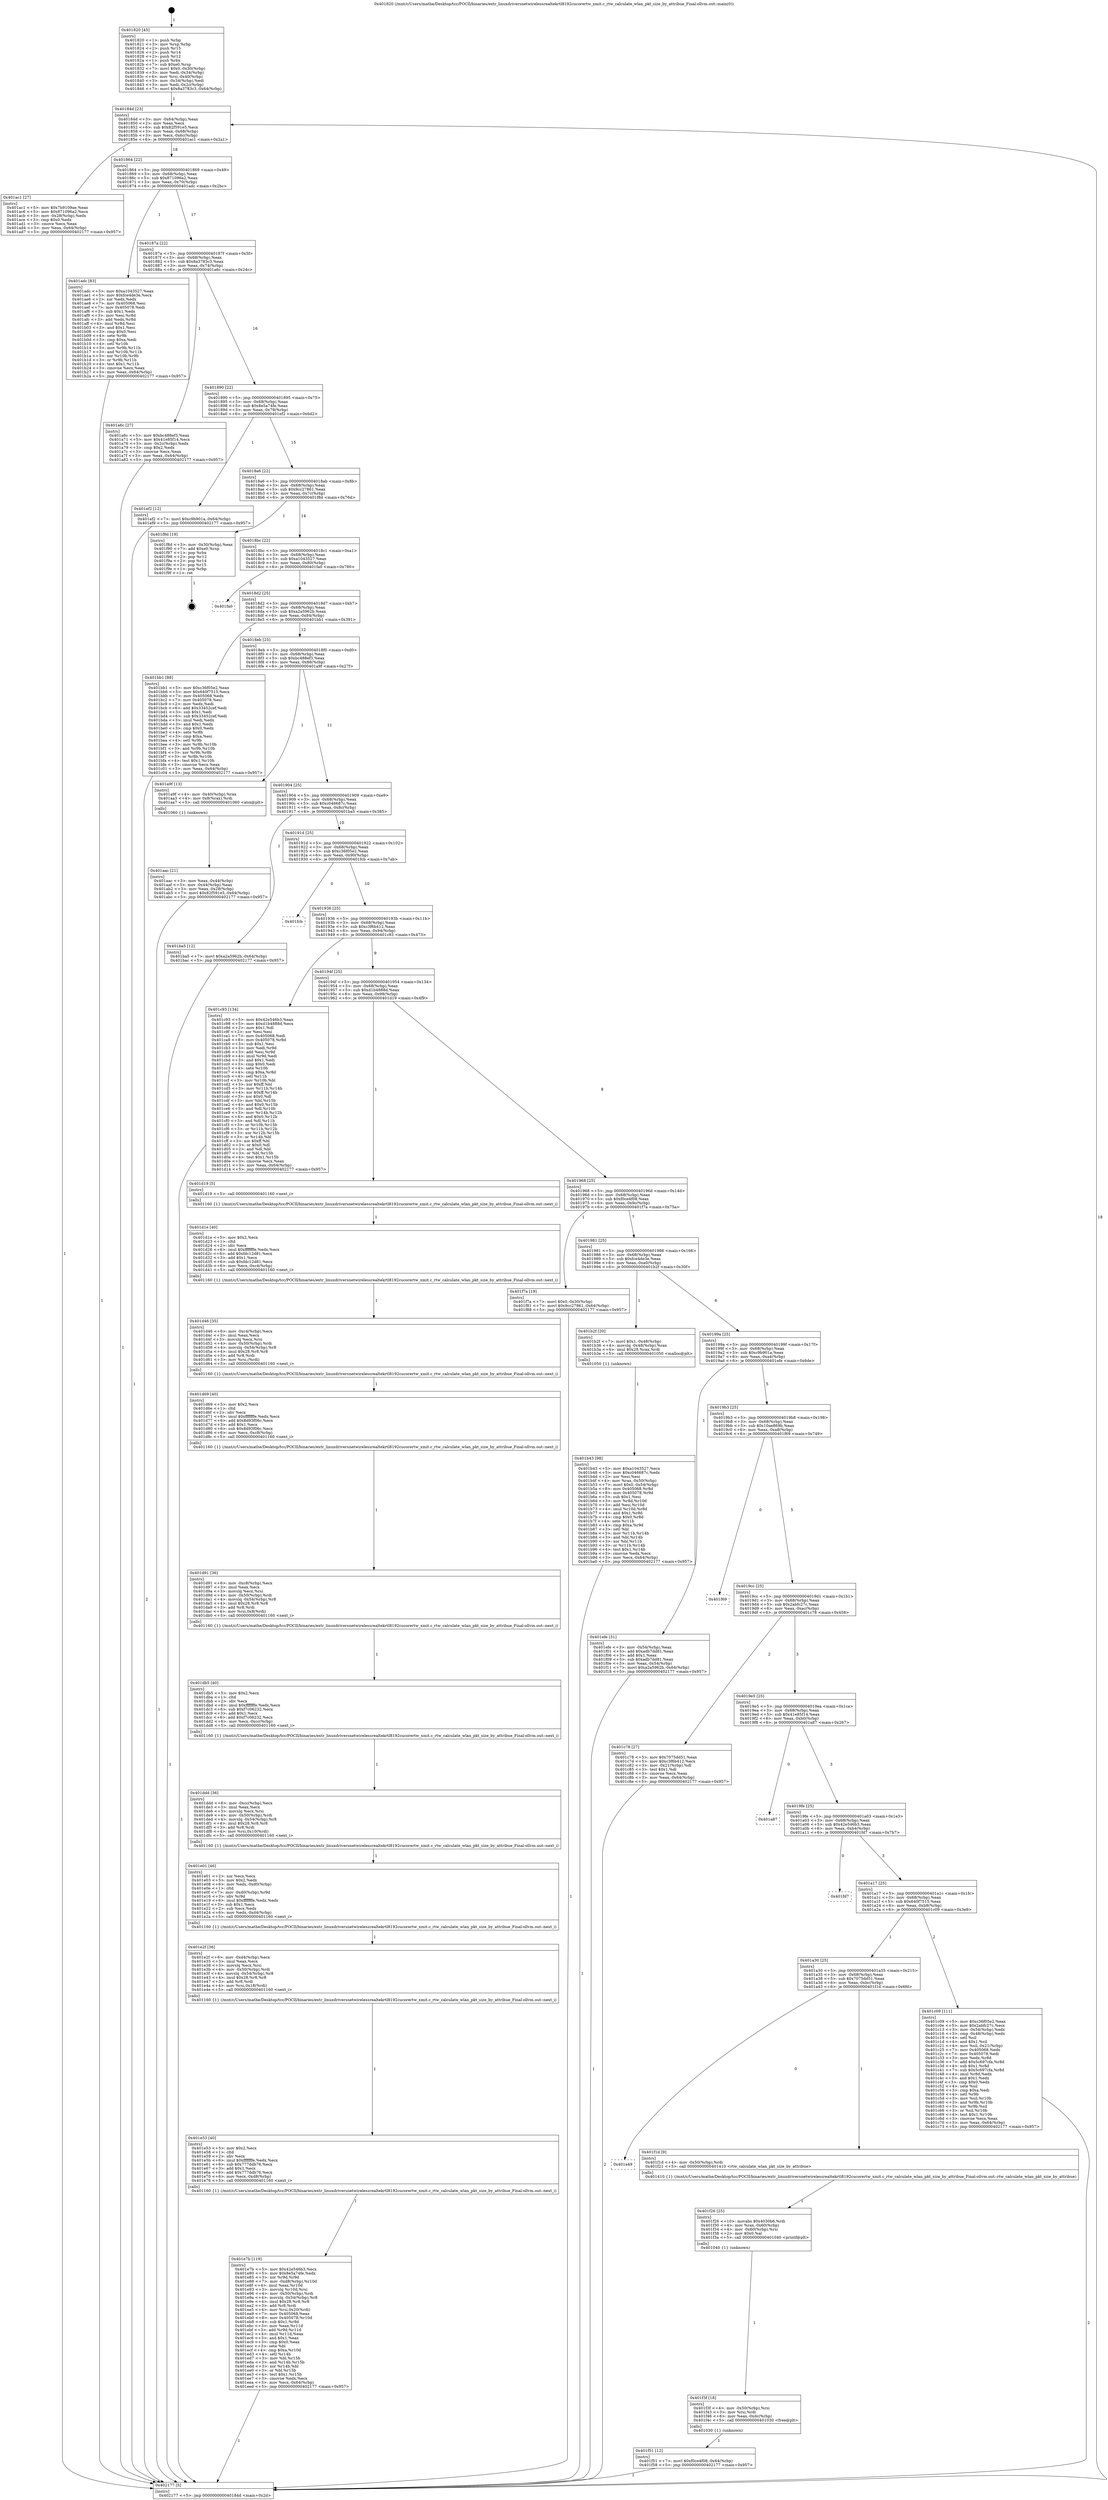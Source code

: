 digraph "0x401820" {
  label = "0x401820 (/mnt/c/Users/mathe/Desktop/tcc/POCII/binaries/extr_linuxdriversnetwirelessrealtekrtl8192cucorertw_xmit.c_rtw_calculate_wlan_pkt_size_by_attribue_Final-ollvm.out::main(0))"
  labelloc = "t"
  node[shape=record]

  Entry [label="",width=0.3,height=0.3,shape=circle,fillcolor=black,style=filled]
  "0x40184d" [label="{
     0x40184d [23]\l
     | [instrs]\l
     &nbsp;&nbsp;0x40184d \<+3\>: mov -0x64(%rbp),%eax\l
     &nbsp;&nbsp;0x401850 \<+2\>: mov %eax,%ecx\l
     &nbsp;&nbsp;0x401852 \<+6\>: sub $0x82f591e5,%ecx\l
     &nbsp;&nbsp;0x401858 \<+3\>: mov %eax,-0x68(%rbp)\l
     &nbsp;&nbsp;0x40185b \<+3\>: mov %ecx,-0x6c(%rbp)\l
     &nbsp;&nbsp;0x40185e \<+6\>: je 0000000000401ac1 \<main+0x2a1\>\l
  }"]
  "0x401ac1" [label="{
     0x401ac1 [27]\l
     | [instrs]\l
     &nbsp;&nbsp;0x401ac1 \<+5\>: mov $0x7b9109ae,%eax\l
     &nbsp;&nbsp;0x401ac6 \<+5\>: mov $0x871096a2,%ecx\l
     &nbsp;&nbsp;0x401acb \<+3\>: mov -0x28(%rbp),%edx\l
     &nbsp;&nbsp;0x401ace \<+3\>: cmp $0x0,%edx\l
     &nbsp;&nbsp;0x401ad1 \<+3\>: cmove %ecx,%eax\l
     &nbsp;&nbsp;0x401ad4 \<+3\>: mov %eax,-0x64(%rbp)\l
     &nbsp;&nbsp;0x401ad7 \<+5\>: jmp 0000000000402177 \<main+0x957\>\l
  }"]
  "0x401864" [label="{
     0x401864 [22]\l
     | [instrs]\l
     &nbsp;&nbsp;0x401864 \<+5\>: jmp 0000000000401869 \<main+0x49\>\l
     &nbsp;&nbsp;0x401869 \<+3\>: mov -0x68(%rbp),%eax\l
     &nbsp;&nbsp;0x40186c \<+5\>: sub $0x871096a2,%eax\l
     &nbsp;&nbsp;0x401871 \<+3\>: mov %eax,-0x70(%rbp)\l
     &nbsp;&nbsp;0x401874 \<+6\>: je 0000000000401adc \<main+0x2bc\>\l
  }"]
  Exit [label="",width=0.3,height=0.3,shape=circle,fillcolor=black,style=filled,peripheries=2]
  "0x401adc" [label="{
     0x401adc [83]\l
     | [instrs]\l
     &nbsp;&nbsp;0x401adc \<+5\>: mov $0xa1043527,%eax\l
     &nbsp;&nbsp;0x401ae1 \<+5\>: mov $0xfce4de3e,%ecx\l
     &nbsp;&nbsp;0x401ae6 \<+2\>: xor %edx,%edx\l
     &nbsp;&nbsp;0x401ae8 \<+7\>: mov 0x405068,%esi\l
     &nbsp;&nbsp;0x401aef \<+7\>: mov 0x405078,%edi\l
     &nbsp;&nbsp;0x401af6 \<+3\>: sub $0x1,%edx\l
     &nbsp;&nbsp;0x401af9 \<+3\>: mov %esi,%r8d\l
     &nbsp;&nbsp;0x401afc \<+3\>: add %edx,%r8d\l
     &nbsp;&nbsp;0x401aff \<+4\>: imul %r8d,%esi\l
     &nbsp;&nbsp;0x401b03 \<+3\>: and $0x1,%esi\l
     &nbsp;&nbsp;0x401b06 \<+3\>: cmp $0x0,%esi\l
     &nbsp;&nbsp;0x401b09 \<+4\>: sete %r9b\l
     &nbsp;&nbsp;0x401b0d \<+3\>: cmp $0xa,%edi\l
     &nbsp;&nbsp;0x401b10 \<+4\>: setl %r10b\l
     &nbsp;&nbsp;0x401b14 \<+3\>: mov %r9b,%r11b\l
     &nbsp;&nbsp;0x401b17 \<+3\>: and %r10b,%r11b\l
     &nbsp;&nbsp;0x401b1a \<+3\>: xor %r10b,%r9b\l
     &nbsp;&nbsp;0x401b1d \<+3\>: or %r9b,%r11b\l
     &nbsp;&nbsp;0x401b20 \<+4\>: test $0x1,%r11b\l
     &nbsp;&nbsp;0x401b24 \<+3\>: cmovne %ecx,%eax\l
     &nbsp;&nbsp;0x401b27 \<+3\>: mov %eax,-0x64(%rbp)\l
     &nbsp;&nbsp;0x401b2a \<+5\>: jmp 0000000000402177 \<main+0x957\>\l
  }"]
  "0x40187a" [label="{
     0x40187a [22]\l
     | [instrs]\l
     &nbsp;&nbsp;0x40187a \<+5\>: jmp 000000000040187f \<main+0x5f\>\l
     &nbsp;&nbsp;0x40187f \<+3\>: mov -0x68(%rbp),%eax\l
     &nbsp;&nbsp;0x401882 \<+5\>: sub $0x8a3783c3,%eax\l
     &nbsp;&nbsp;0x401887 \<+3\>: mov %eax,-0x74(%rbp)\l
     &nbsp;&nbsp;0x40188a \<+6\>: je 0000000000401a6c \<main+0x24c\>\l
  }"]
  "0x401f51" [label="{
     0x401f51 [12]\l
     | [instrs]\l
     &nbsp;&nbsp;0x401f51 \<+7\>: movl $0xf0ce4f08,-0x64(%rbp)\l
     &nbsp;&nbsp;0x401f58 \<+5\>: jmp 0000000000402177 \<main+0x957\>\l
  }"]
  "0x401a6c" [label="{
     0x401a6c [27]\l
     | [instrs]\l
     &nbsp;&nbsp;0x401a6c \<+5\>: mov $0xbc488ef3,%eax\l
     &nbsp;&nbsp;0x401a71 \<+5\>: mov $0x41e85f14,%ecx\l
     &nbsp;&nbsp;0x401a76 \<+3\>: mov -0x2c(%rbp),%edx\l
     &nbsp;&nbsp;0x401a79 \<+3\>: cmp $0x2,%edx\l
     &nbsp;&nbsp;0x401a7c \<+3\>: cmovne %ecx,%eax\l
     &nbsp;&nbsp;0x401a7f \<+3\>: mov %eax,-0x64(%rbp)\l
     &nbsp;&nbsp;0x401a82 \<+5\>: jmp 0000000000402177 \<main+0x957\>\l
  }"]
  "0x401890" [label="{
     0x401890 [22]\l
     | [instrs]\l
     &nbsp;&nbsp;0x401890 \<+5\>: jmp 0000000000401895 \<main+0x75\>\l
     &nbsp;&nbsp;0x401895 \<+3\>: mov -0x68(%rbp),%eax\l
     &nbsp;&nbsp;0x401898 \<+5\>: sub $0x8e5a74fe,%eax\l
     &nbsp;&nbsp;0x40189d \<+3\>: mov %eax,-0x78(%rbp)\l
     &nbsp;&nbsp;0x4018a0 \<+6\>: je 0000000000401ef2 \<main+0x6d2\>\l
  }"]
  "0x402177" [label="{
     0x402177 [5]\l
     | [instrs]\l
     &nbsp;&nbsp;0x402177 \<+5\>: jmp 000000000040184d \<main+0x2d\>\l
  }"]
  "0x401820" [label="{
     0x401820 [45]\l
     | [instrs]\l
     &nbsp;&nbsp;0x401820 \<+1\>: push %rbp\l
     &nbsp;&nbsp;0x401821 \<+3\>: mov %rsp,%rbp\l
     &nbsp;&nbsp;0x401824 \<+2\>: push %r15\l
     &nbsp;&nbsp;0x401826 \<+2\>: push %r14\l
     &nbsp;&nbsp;0x401828 \<+2\>: push %r12\l
     &nbsp;&nbsp;0x40182a \<+1\>: push %rbx\l
     &nbsp;&nbsp;0x40182b \<+7\>: sub $0xe0,%rsp\l
     &nbsp;&nbsp;0x401832 \<+7\>: movl $0x0,-0x30(%rbp)\l
     &nbsp;&nbsp;0x401839 \<+3\>: mov %edi,-0x34(%rbp)\l
     &nbsp;&nbsp;0x40183c \<+4\>: mov %rsi,-0x40(%rbp)\l
     &nbsp;&nbsp;0x401840 \<+3\>: mov -0x34(%rbp),%edi\l
     &nbsp;&nbsp;0x401843 \<+3\>: mov %edi,-0x2c(%rbp)\l
     &nbsp;&nbsp;0x401846 \<+7\>: movl $0x8a3783c3,-0x64(%rbp)\l
  }"]
  "0x401f3f" [label="{
     0x401f3f [18]\l
     | [instrs]\l
     &nbsp;&nbsp;0x401f3f \<+4\>: mov -0x50(%rbp),%rsi\l
     &nbsp;&nbsp;0x401f43 \<+3\>: mov %rsi,%rdi\l
     &nbsp;&nbsp;0x401f46 \<+6\>: mov %eax,-0xdc(%rbp)\l
     &nbsp;&nbsp;0x401f4c \<+5\>: call 0000000000401030 \<free@plt\>\l
     | [calls]\l
     &nbsp;&nbsp;0x401030 \{1\} (unknown)\l
  }"]
  "0x401ef2" [label="{
     0x401ef2 [12]\l
     | [instrs]\l
     &nbsp;&nbsp;0x401ef2 \<+7\>: movl $0xc9b901a,-0x64(%rbp)\l
     &nbsp;&nbsp;0x401ef9 \<+5\>: jmp 0000000000402177 \<main+0x957\>\l
  }"]
  "0x4018a6" [label="{
     0x4018a6 [22]\l
     | [instrs]\l
     &nbsp;&nbsp;0x4018a6 \<+5\>: jmp 00000000004018ab \<main+0x8b\>\l
     &nbsp;&nbsp;0x4018ab \<+3\>: mov -0x68(%rbp),%eax\l
     &nbsp;&nbsp;0x4018ae \<+5\>: sub $0x9cc27861,%eax\l
     &nbsp;&nbsp;0x4018b3 \<+3\>: mov %eax,-0x7c(%rbp)\l
     &nbsp;&nbsp;0x4018b6 \<+6\>: je 0000000000401f8d \<main+0x76d\>\l
  }"]
  "0x401f26" [label="{
     0x401f26 [25]\l
     | [instrs]\l
     &nbsp;&nbsp;0x401f26 \<+10\>: movabs $0x4030b6,%rdi\l
     &nbsp;&nbsp;0x401f30 \<+4\>: mov %rax,-0x60(%rbp)\l
     &nbsp;&nbsp;0x401f34 \<+4\>: mov -0x60(%rbp),%rsi\l
     &nbsp;&nbsp;0x401f38 \<+2\>: mov $0x0,%al\l
     &nbsp;&nbsp;0x401f3a \<+5\>: call 0000000000401040 \<printf@plt\>\l
     | [calls]\l
     &nbsp;&nbsp;0x401040 \{1\} (unknown)\l
  }"]
  "0x401f8d" [label="{
     0x401f8d [19]\l
     | [instrs]\l
     &nbsp;&nbsp;0x401f8d \<+3\>: mov -0x30(%rbp),%eax\l
     &nbsp;&nbsp;0x401f90 \<+7\>: add $0xe0,%rsp\l
     &nbsp;&nbsp;0x401f97 \<+1\>: pop %rbx\l
     &nbsp;&nbsp;0x401f98 \<+2\>: pop %r12\l
     &nbsp;&nbsp;0x401f9a \<+2\>: pop %r14\l
     &nbsp;&nbsp;0x401f9c \<+2\>: pop %r15\l
     &nbsp;&nbsp;0x401f9e \<+1\>: pop %rbp\l
     &nbsp;&nbsp;0x401f9f \<+1\>: ret\l
  }"]
  "0x4018bc" [label="{
     0x4018bc [22]\l
     | [instrs]\l
     &nbsp;&nbsp;0x4018bc \<+5\>: jmp 00000000004018c1 \<main+0xa1\>\l
     &nbsp;&nbsp;0x4018c1 \<+3\>: mov -0x68(%rbp),%eax\l
     &nbsp;&nbsp;0x4018c4 \<+5\>: sub $0xa1043527,%eax\l
     &nbsp;&nbsp;0x4018c9 \<+3\>: mov %eax,-0x80(%rbp)\l
     &nbsp;&nbsp;0x4018cc \<+6\>: je 0000000000401fa0 \<main+0x780\>\l
  }"]
  "0x401a49" [label="{
     0x401a49\l
  }", style=dashed]
  "0x401fa0" [label="{
     0x401fa0\l
  }", style=dashed]
  "0x4018d2" [label="{
     0x4018d2 [25]\l
     | [instrs]\l
     &nbsp;&nbsp;0x4018d2 \<+5\>: jmp 00000000004018d7 \<main+0xb7\>\l
     &nbsp;&nbsp;0x4018d7 \<+3\>: mov -0x68(%rbp),%eax\l
     &nbsp;&nbsp;0x4018da \<+5\>: sub $0xa2a5962b,%eax\l
     &nbsp;&nbsp;0x4018df \<+6\>: mov %eax,-0x84(%rbp)\l
     &nbsp;&nbsp;0x4018e5 \<+6\>: je 0000000000401bb1 \<main+0x391\>\l
  }"]
  "0x401f1d" [label="{
     0x401f1d [9]\l
     | [instrs]\l
     &nbsp;&nbsp;0x401f1d \<+4\>: mov -0x50(%rbp),%rdi\l
     &nbsp;&nbsp;0x401f21 \<+5\>: call 0000000000401410 \<rtw_calculate_wlan_pkt_size_by_attribue\>\l
     | [calls]\l
     &nbsp;&nbsp;0x401410 \{1\} (/mnt/c/Users/mathe/Desktop/tcc/POCII/binaries/extr_linuxdriversnetwirelessrealtekrtl8192cucorertw_xmit.c_rtw_calculate_wlan_pkt_size_by_attribue_Final-ollvm.out::rtw_calculate_wlan_pkt_size_by_attribue)\l
  }"]
  "0x401bb1" [label="{
     0x401bb1 [88]\l
     | [instrs]\l
     &nbsp;&nbsp;0x401bb1 \<+5\>: mov $0xc36f05e2,%eax\l
     &nbsp;&nbsp;0x401bb6 \<+5\>: mov $0x640f7515,%ecx\l
     &nbsp;&nbsp;0x401bbb \<+7\>: mov 0x405068,%edx\l
     &nbsp;&nbsp;0x401bc2 \<+7\>: mov 0x405078,%esi\l
     &nbsp;&nbsp;0x401bc9 \<+2\>: mov %edx,%edi\l
     &nbsp;&nbsp;0x401bcb \<+6\>: add $0x33452cef,%edi\l
     &nbsp;&nbsp;0x401bd1 \<+3\>: sub $0x1,%edi\l
     &nbsp;&nbsp;0x401bd4 \<+6\>: sub $0x33452cef,%edi\l
     &nbsp;&nbsp;0x401bda \<+3\>: imul %edi,%edx\l
     &nbsp;&nbsp;0x401bdd \<+3\>: and $0x1,%edx\l
     &nbsp;&nbsp;0x401be0 \<+3\>: cmp $0x0,%edx\l
     &nbsp;&nbsp;0x401be3 \<+4\>: sete %r8b\l
     &nbsp;&nbsp;0x401be7 \<+3\>: cmp $0xa,%esi\l
     &nbsp;&nbsp;0x401bea \<+4\>: setl %r9b\l
     &nbsp;&nbsp;0x401bee \<+3\>: mov %r8b,%r10b\l
     &nbsp;&nbsp;0x401bf1 \<+3\>: and %r9b,%r10b\l
     &nbsp;&nbsp;0x401bf4 \<+3\>: xor %r9b,%r8b\l
     &nbsp;&nbsp;0x401bf7 \<+3\>: or %r8b,%r10b\l
     &nbsp;&nbsp;0x401bfa \<+4\>: test $0x1,%r10b\l
     &nbsp;&nbsp;0x401bfe \<+3\>: cmovne %ecx,%eax\l
     &nbsp;&nbsp;0x401c01 \<+3\>: mov %eax,-0x64(%rbp)\l
     &nbsp;&nbsp;0x401c04 \<+5\>: jmp 0000000000402177 \<main+0x957\>\l
  }"]
  "0x4018eb" [label="{
     0x4018eb [25]\l
     | [instrs]\l
     &nbsp;&nbsp;0x4018eb \<+5\>: jmp 00000000004018f0 \<main+0xd0\>\l
     &nbsp;&nbsp;0x4018f0 \<+3\>: mov -0x68(%rbp),%eax\l
     &nbsp;&nbsp;0x4018f3 \<+5\>: sub $0xbc488ef3,%eax\l
     &nbsp;&nbsp;0x4018f8 \<+6\>: mov %eax,-0x88(%rbp)\l
     &nbsp;&nbsp;0x4018fe \<+6\>: je 0000000000401a9f \<main+0x27f\>\l
  }"]
  "0x401e7b" [label="{
     0x401e7b [119]\l
     | [instrs]\l
     &nbsp;&nbsp;0x401e7b \<+5\>: mov $0x42e546b3,%ecx\l
     &nbsp;&nbsp;0x401e80 \<+5\>: mov $0x8e5a74fe,%edx\l
     &nbsp;&nbsp;0x401e85 \<+3\>: xor %r9d,%r9d\l
     &nbsp;&nbsp;0x401e88 \<+7\>: mov -0xd8(%rbp),%r10d\l
     &nbsp;&nbsp;0x401e8f \<+4\>: imul %eax,%r10d\l
     &nbsp;&nbsp;0x401e93 \<+3\>: movslq %r10d,%rsi\l
     &nbsp;&nbsp;0x401e96 \<+4\>: mov -0x50(%rbp),%rdi\l
     &nbsp;&nbsp;0x401e9a \<+4\>: movslq -0x54(%rbp),%r8\l
     &nbsp;&nbsp;0x401e9e \<+4\>: imul $0x28,%r8,%r8\l
     &nbsp;&nbsp;0x401ea2 \<+3\>: add %r8,%rdi\l
     &nbsp;&nbsp;0x401ea5 \<+4\>: mov %rsi,0x20(%rdi)\l
     &nbsp;&nbsp;0x401ea9 \<+7\>: mov 0x405068,%eax\l
     &nbsp;&nbsp;0x401eb0 \<+8\>: mov 0x405078,%r10d\l
     &nbsp;&nbsp;0x401eb8 \<+4\>: sub $0x1,%r9d\l
     &nbsp;&nbsp;0x401ebc \<+3\>: mov %eax,%r11d\l
     &nbsp;&nbsp;0x401ebf \<+3\>: add %r9d,%r11d\l
     &nbsp;&nbsp;0x401ec2 \<+4\>: imul %r11d,%eax\l
     &nbsp;&nbsp;0x401ec6 \<+3\>: and $0x1,%eax\l
     &nbsp;&nbsp;0x401ec9 \<+3\>: cmp $0x0,%eax\l
     &nbsp;&nbsp;0x401ecc \<+3\>: sete %bl\l
     &nbsp;&nbsp;0x401ecf \<+4\>: cmp $0xa,%r10d\l
     &nbsp;&nbsp;0x401ed3 \<+4\>: setl %r14b\l
     &nbsp;&nbsp;0x401ed7 \<+3\>: mov %bl,%r15b\l
     &nbsp;&nbsp;0x401eda \<+3\>: and %r14b,%r15b\l
     &nbsp;&nbsp;0x401edd \<+3\>: xor %r14b,%bl\l
     &nbsp;&nbsp;0x401ee0 \<+3\>: or %bl,%r15b\l
     &nbsp;&nbsp;0x401ee3 \<+4\>: test $0x1,%r15b\l
     &nbsp;&nbsp;0x401ee7 \<+3\>: cmovne %edx,%ecx\l
     &nbsp;&nbsp;0x401eea \<+3\>: mov %ecx,-0x64(%rbp)\l
     &nbsp;&nbsp;0x401eed \<+5\>: jmp 0000000000402177 \<main+0x957\>\l
  }"]
  "0x401a9f" [label="{
     0x401a9f [13]\l
     | [instrs]\l
     &nbsp;&nbsp;0x401a9f \<+4\>: mov -0x40(%rbp),%rax\l
     &nbsp;&nbsp;0x401aa3 \<+4\>: mov 0x8(%rax),%rdi\l
     &nbsp;&nbsp;0x401aa7 \<+5\>: call 0000000000401060 \<atoi@plt\>\l
     | [calls]\l
     &nbsp;&nbsp;0x401060 \{1\} (unknown)\l
  }"]
  "0x401904" [label="{
     0x401904 [25]\l
     | [instrs]\l
     &nbsp;&nbsp;0x401904 \<+5\>: jmp 0000000000401909 \<main+0xe9\>\l
     &nbsp;&nbsp;0x401909 \<+3\>: mov -0x68(%rbp),%eax\l
     &nbsp;&nbsp;0x40190c \<+5\>: sub $0xc046687c,%eax\l
     &nbsp;&nbsp;0x401911 \<+6\>: mov %eax,-0x8c(%rbp)\l
     &nbsp;&nbsp;0x401917 \<+6\>: je 0000000000401ba5 \<main+0x385\>\l
  }"]
  "0x401aac" [label="{
     0x401aac [21]\l
     | [instrs]\l
     &nbsp;&nbsp;0x401aac \<+3\>: mov %eax,-0x44(%rbp)\l
     &nbsp;&nbsp;0x401aaf \<+3\>: mov -0x44(%rbp),%eax\l
     &nbsp;&nbsp;0x401ab2 \<+3\>: mov %eax,-0x28(%rbp)\l
     &nbsp;&nbsp;0x401ab5 \<+7\>: movl $0x82f591e5,-0x64(%rbp)\l
     &nbsp;&nbsp;0x401abc \<+5\>: jmp 0000000000402177 \<main+0x957\>\l
  }"]
  "0x401e53" [label="{
     0x401e53 [40]\l
     | [instrs]\l
     &nbsp;&nbsp;0x401e53 \<+5\>: mov $0x2,%ecx\l
     &nbsp;&nbsp;0x401e58 \<+1\>: cltd\l
     &nbsp;&nbsp;0x401e59 \<+2\>: idiv %ecx\l
     &nbsp;&nbsp;0x401e5b \<+6\>: imul $0xfffffffe,%edx,%ecx\l
     &nbsp;&nbsp;0x401e61 \<+6\>: sub $0x777ddb76,%ecx\l
     &nbsp;&nbsp;0x401e67 \<+3\>: add $0x1,%ecx\l
     &nbsp;&nbsp;0x401e6a \<+6\>: add $0x777ddb76,%ecx\l
     &nbsp;&nbsp;0x401e70 \<+6\>: mov %ecx,-0xd8(%rbp)\l
     &nbsp;&nbsp;0x401e76 \<+5\>: call 0000000000401160 \<next_i\>\l
     | [calls]\l
     &nbsp;&nbsp;0x401160 \{1\} (/mnt/c/Users/mathe/Desktop/tcc/POCII/binaries/extr_linuxdriversnetwirelessrealtekrtl8192cucorertw_xmit.c_rtw_calculate_wlan_pkt_size_by_attribue_Final-ollvm.out::next_i)\l
  }"]
  "0x401ba5" [label="{
     0x401ba5 [12]\l
     | [instrs]\l
     &nbsp;&nbsp;0x401ba5 \<+7\>: movl $0xa2a5962b,-0x64(%rbp)\l
     &nbsp;&nbsp;0x401bac \<+5\>: jmp 0000000000402177 \<main+0x957\>\l
  }"]
  "0x40191d" [label="{
     0x40191d [25]\l
     | [instrs]\l
     &nbsp;&nbsp;0x40191d \<+5\>: jmp 0000000000401922 \<main+0x102\>\l
     &nbsp;&nbsp;0x401922 \<+3\>: mov -0x68(%rbp),%eax\l
     &nbsp;&nbsp;0x401925 \<+5\>: sub $0xc36f05e2,%eax\l
     &nbsp;&nbsp;0x40192a \<+6\>: mov %eax,-0x90(%rbp)\l
     &nbsp;&nbsp;0x401930 \<+6\>: je 0000000000401fcb \<main+0x7ab\>\l
  }"]
  "0x401e2f" [label="{
     0x401e2f [36]\l
     | [instrs]\l
     &nbsp;&nbsp;0x401e2f \<+6\>: mov -0xd4(%rbp),%ecx\l
     &nbsp;&nbsp;0x401e35 \<+3\>: imul %eax,%ecx\l
     &nbsp;&nbsp;0x401e38 \<+3\>: movslq %ecx,%rsi\l
     &nbsp;&nbsp;0x401e3b \<+4\>: mov -0x50(%rbp),%rdi\l
     &nbsp;&nbsp;0x401e3f \<+4\>: movslq -0x54(%rbp),%r8\l
     &nbsp;&nbsp;0x401e43 \<+4\>: imul $0x28,%r8,%r8\l
     &nbsp;&nbsp;0x401e47 \<+3\>: add %r8,%rdi\l
     &nbsp;&nbsp;0x401e4a \<+4\>: mov %rsi,0x18(%rdi)\l
     &nbsp;&nbsp;0x401e4e \<+5\>: call 0000000000401160 \<next_i\>\l
     | [calls]\l
     &nbsp;&nbsp;0x401160 \{1\} (/mnt/c/Users/mathe/Desktop/tcc/POCII/binaries/extr_linuxdriversnetwirelessrealtekrtl8192cucorertw_xmit.c_rtw_calculate_wlan_pkt_size_by_attribue_Final-ollvm.out::next_i)\l
  }"]
  "0x401fcb" [label="{
     0x401fcb\l
  }", style=dashed]
  "0x401936" [label="{
     0x401936 [25]\l
     | [instrs]\l
     &nbsp;&nbsp;0x401936 \<+5\>: jmp 000000000040193b \<main+0x11b\>\l
     &nbsp;&nbsp;0x40193b \<+3\>: mov -0x68(%rbp),%eax\l
     &nbsp;&nbsp;0x40193e \<+5\>: sub $0xc3f6b412,%eax\l
     &nbsp;&nbsp;0x401943 \<+6\>: mov %eax,-0x94(%rbp)\l
     &nbsp;&nbsp;0x401949 \<+6\>: je 0000000000401c93 \<main+0x473\>\l
  }"]
  "0x401e01" [label="{
     0x401e01 [46]\l
     | [instrs]\l
     &nbsp;&nbsp;0x401e01 \<+2\>: xor %ecx,%ecx\l
     &nbsp;&nbsp;0x401e03 \<+5\>: mov $0x2,%edx\l
     &nbsp;&nbsp;0x401e08 \<+6\>: mov %edx,-0xd0(%rbp)\l
     &nbsp;&nbsp;0x401e0e \<+1\>: cltd\l
     &nbsp;&nbsp;0x401e0f \<+7\>: mov -0xd0(%rbp),%r9d\l
     &nbsp;&nbsp;0x401e16 \<+3\>: idiv %r9d\l
     &nbsp;&nbsp;0x401e19 \<+6\>: imul $0xfffffffe,%edx,%edx\l
     &nbsp;&nbsp;0x401e1f \<+3\>: sub $0x1,%ecx\l
     &nbsp;&nbsp;0x401e22 \<+2\>: sub %ecx,%edx\l
     &nbsp;&nbsp;0x401e24 \<+6\>: mov %edx,-0xd4(%rbp)\l
     &nbsp;&nbsp;0x401e2a \<+5\>: call 0000000000401160 \<next_i\>\l
     | [calls]\l
     &nbsp;&nbsp;0x401160 \{1\} (/mnt/c/Users/mathe/Desktop/tcc/POCII/binaries/extr_linuxdriversnetwirelessrealtekrtl8192cucorertw_xmit.c_rtw_calculate_wlan_pkt_size_by_attribue_Final-ollvm.out::next_i)\l
  }"]
  "0x401c93" [label="{
     0x401c93 [134]\l
     | [instrs]\l
     &nbsp;&nbsp;0x401c93 \<+5\>: mov $0x42e546b3,%eax\l
     &nbsp;&nbsp;0x401c98 \<+5\>: mov $0xd1b4888d,%ecx\l
     &nbsp;&nbsp;0x401c9d \<+2\>: mov $0x1,%dl\l
     &nbsp;&nbsp;0x401c9f \<+2\>: xor %esi,%esi\l
     &nbsp;&nbsp;0x401ca1 \<+7\>: mov 0x405068,%edi\l
     &nbsp;&nbsp;0x401ca8 \<+8\>: mov 0x405078,%r8d\l
     &nbsp;&nbsp;0x401cb0 \<+3\>: sub $0x1,%esi\l
     &nbsp;&nbsp;0x401cb3 \<+3\>: mov %edi,%r9d\l
     &nbsp;&nbsp;0x401cb6 \<+3\>: add %esi,%r9d\l
     &nbsp;&nbsp;0x401cb9 \<+4\>: imul %r9d,%edi\l
     &nbsp;&nbsp;0x401cbd \<+3\>: and $0x1,%edi\l
     &nbsp;&nbsp;0x401cc0 \<+3\>: cmp $0x0,%edi\l
     &nbsp;&nbsp;0x401cc3 \<+4\>: sete %r10b\l
     &nbsp;&nbsp;0x401cc7 \<+4\>: cmp $0xa,%r8d\l
     &nbsp;&nbsp;0x401ccb \<+4\>: setl %r11b\l
     &nbsp;&nbsp;0x401ccf \<+3\>: mov %r10b,%bl\l
     &nbsp;&nbsp;0x401cd2 \<+3\>: xor $0xff,%bl\l
     &nbsp;&nbsp;0x401cd5 \<+3\>: mov %r11b,%r14b\l
     &nbsp;&nbsp;0x401cd8 \<+4\>: xor $0xff,%r14b\l
     &nbsp;&nbsp;0x401cdc \<+3\>: xor $0x0,%dl\l
     &nbsp;&nbsp;0x401cdf \<+3\>: mov %bl,%r15b\l
     &nbsp;&nbsp;0x401ce2 \<+4\>: and $0x0,%r15b\l
     &nbsp;&nbsp;0x401ce6 \<+3\>: and %dl,%r10b\l
     &nbsp;&nbsp;0x401ce9 \<+3\>: mov %r14b,%r12b\l
     &nbsp;&nbsp;0x401cec \<+4\>: and $0x0,%r12b\l
     &nbsp;&nbsp;0x401cf0 \<+3\>: and %dl,%r11b\l
     &nbsp;&nbsp;0x401cf3 \<+3\>: or %r10b,%r15b\l
     &nbsp;&nbsp;0x401cf6 \<+3\>: or %r11b,%r12b\l
     &nbsp;&nbsp;0x401cf9 \<+3\>: xor %r12b,%r15b\l
     &nbsp;&nbsp;0x401cfc \<+3\>: or %r14b,%bl\l
     &nbsp;&nbsp;0x401cff \<+3\>: xor $0xff,%bl\l
     &nbsp;&nbsp;0x401d02 \<+3\>: or $0x0,%dl\l
     &nbsp;&nbsp;0x401d05 \<+2\>: and %dl,%bl\l
     &nbsp;&nbsp;0x401d07 \<+3\>: or %bl,%r15b\l
     &nbsp;&nbsp;0x401d0a \<+4\>: test $0x1,%r15b\l
     &nbsp;&nbsp;0x401d0e \<+3\>: cmovne %ecx,%eax\l
     &nbsp;&nbsp;0x401d11 \<+3\>: mov %eax,-0x64(%rbp)\l
     &nbsp;&nbsp;0x401d14 \<+5\>: jmp 0000000000402177 \<main+0x957\>\l
  }"]
  "0x40194f" [label="{
     0x40194f [25]\l
     | [instrs]\l
     &nbsp;&nbsp;0x40194f \<+5\>: jmp 0000000000401954 \<main+0x134\>\l
     &nbsp;&nbsp;0x401954 \<+3\>: mov -0x68(%rbp),%eax\l
     &nbsp;&nbsp;0x401957 \<+5\>: sub $0xd1b4888d,%eax\l
     &nbsp;&nbsp;0x40195c \<+6\>: mov %eax,-0x98(%rbp)\l
     &nbsp;&nbsp;0x401962 \<+6\>: je 0000000000401d19 \<main+0x4f9\>\l
  }"]
  "0x401ddd" [label="{
     0x401ddd [36]\l
     | [instrs]\l
     &nbsp;&nbsp;0x401ddd \<+6\>: mov -0xcc(%rbp),%ecx\l
     &nbsp;&nbsp;0x401de3 \<+3\>: imul %eax,%ecx\l
     &nbsp;&nbsp;0x401de6 \<+3\>: movslq %ecx,%rsi\l
     &nbsp;&nbsp;0x401de9 \<+4\>: mov -0x50(%rbp),%rdi\l
     &nbsp;&nbsp;0x401ded \<+4\>: movslq -0x54(%rbp),%r8\l
     &nbsp;&nbsp;0x401df1 \<+4\>: imul $0x28,%r8,%r8\l
     &nbsp;&nbsp;0x401df5 \<+3\>: add %r8,%rdi\l
     &nbsp;&nbsp;0x401df8 \<+4\>: mov %rsi,0x10(%rdi)\l
     &nbsp;&nbsp;0x401dfc \<+5\>: call 0000000000401160 \<next_i\>\l
     | [calls]\l
     &nbsp;&nbsp;0x401160 \{1\} (/mnt/c/Users/mathe/Desktop/tcc/POCII/binaries/extr_linuxdriversnetwirelessrealtekrtl8192cucorertw_xmit.c_rtw_calculate_wlan_pkt_size_by_attribue_Final-ollvm.out::next_i)\l
  }"]
  "0x401d19" [label="{
     0x401d19 [5]\l
     | [instrs]\l
     &nbsp;&nbsp;0x401d19 \<+5\>: call 0000000000401160 \<next_i\>\l
     | [calls]\l
     &nbsp;&nbsp;0x401160 \{1\} (/mnt/c/Users/mathe/Desktop/tcc/POCII/binaries/extr_linuxdriversnetwirelessrealtekrtl8192cucorertw_xmit.c_rtw_calculate_wlan_pkt_size_by_attribue_Final-ollvm.out::next_i)\l
  }"]
  "0x401968" [label="{
     0x401968 [25]\l
     | [instrs]\l
     &nbsp;&nbsp;0x401968 \<+5\>: jmp 000000000040196d \<main+0x14d\>\l
     &nbsp;&nbsp;0x40196d \<+3\>: mov -0x68(%rbp),%eax\l
     &nbsp;&nbsp;0x401970 \<+5\>: sub $0xf0ce4f08,%eax\l
     &nbsp;&nbsp;0x401975 \<+6\>: mov %eax,-0x9c(%rbp)\l
     &nbsp;&nbsp;0x40197b \<+6\>: je 0000000000401f7a \<main+0x75a\>\l
  }"]
  "0x401db5" [label="{
     0x401db5 [40]\l
     | [instrs]\l
     &nbsp;&nbsp;0x401db5 \<+5\>: mov $0x2,%ecx\l
     &nbsp;&nbsp;0x401dba \<+1\>: cltd\l
     &nbsp;&nbsp;0x401dbb \<+2\>: idiv %ecx\l
     &nbsp;&nbsp;0x401dbd \<+6\>: imul $0xfffffffe,%edx,%ecx\l
     &nbsp;&nbsp;0x401dc3 \<+6\>: sub $0xf7c06232,%ecx\l
     &nbsp;&nbsp;0x401dc9 \<+3\>: add $0x1,%ecx\l
     &nbsp;&nbsp;0x401dcc \<+6\>: add $0xf7c06232,%ecx\l
     &nbsp;&nbsp;0x401dd2 \<+6\>: mov %ecx,-0xcc(%rbp)\l
     &nbsp;&nbsp;0x401dd8 \<+5\>: call 0000000000401160 \<next_i\>\l
     | [calls]\l
     &nbsp;&nbsp;0x401160 \{1\} (/mnt/c/Users/mathe/Desktop/tcc/POCII/binaries/extr_linuxdriversnetwirelessrealtekrtl8192cucorertw_xmit.c_rtw_calculate_wlan_pkt_size_by_attribue_Final-ollvm.out::next_i)\l
  }"]
  "0x401f7a" [label="{
     0x401f7a [19]\l
     | [instrs]\l
     &nbsp;&nbsp;0x401f7a \<+7\>: movl $0x0,-0x30(%rbp)\l
     &nbsp;&nbsp;0x401f81 \<+7\>: movl $0x9cc27861,-0x64(%rbp)\l
     &nbsp;&nbsp;0x401f88 \<+5\>: jmp 0000000000402177 \<main+0x957\>\l
  }"]
  "0x401981" [label="{
     0x401981 [25]\l
     | [instrs]\l
     &nbsp;&nbsp;0x401981 \<+5\>: jmp 0000000000401986 \<main+0x166\>\l
     &nbsp;&nbsp;0x401986 \<+3\>: mov -0x68(%rbp),%eax\l
     &nbsp;&nbsp;0x401989 \<+5\>: sub $0xfce4de3e,%eax\l
     &nbsp;&nbsp;0x40198e \<+6\>: mov %eax,-0xa0(%rbp)\l
     &nbsp;&nbsp;0x401994 \<+6\>: je 0000000000401b2f \<main+0x30f\>\l
  }"]
  "0x401d91" [label="{
     0x401d91 [36]\l
     | [instrs]\l
     &nbsp;&nbsp;0x401d91 \<+6\>: mov -0xc8(%rbp),%ecx\l
     &nbsp;&nbsp;0x401d97 \<+3\>: imul %eax,%ecx\l
     &nbsp;&nbsp;0x401d9a \<+3\>: movslq %ecx,%rsi\l
     &nbsp;&nbsp;0x401d9d \<+4\>: mov -0x50(%rbp),%rdi\l
     &nbsp;&nbsp;0x401da1 \<+4\>: movslq -0x54(%rbp),%r8\l
     &nbsp;&nbsp;0x401da5 \<+4\>: imul $0x28,%r8,%r8\l
     &nbsp;&nbsp;0x401da9 \<+3\>: add %r8,%rdi\l
     &nbsp;&nbsp;0x401dac \<+4\>: mov %rsi,0x8(%rdi)\l
     &nbsp;&nbsp;0x401db0 \<+5\>: call 0000000000401160 \<next_i\>\l
     | [calls]\l
     &nbsp;&nbsp;0x401160 \{1\} (/mnt/c/Users/mathe/Desktop/tcc/POCII/binaries/extr_linuxdriversnetwirelessrealtekrtl8192cucorertw_xmit.c_rtw_calculate_wlan_pkt_size_by_attribue_Final-ollvm.out::next_i)\l
  }"]
  "0x401b2f" [label="{
     0x401b2f [20]\l
     | [instrs]\l
     &nbsp;&nbsp;0x401b2f \<+7\>: movl $0x1,-0x48(%rbp)\l
     &nbsp;&nbsp;0x401b36 \<+4\>: movslq -0x48(%rbp),%rax\l
     &nbsp;&nbsp;0x401b3a \<+4\>: imul $0x28,%rax,%rdi\l
     &nbsp;&nbsp;0x401b3e \<+5\>: call 0000000000401050 \<malloc@plt\>\l
     | [calls]\l
     &nbsp;&nbsp;0x401050 \{1\} (unknown)\l
  }"]
  "0x40199a" [label="{
     0x40199a [25]\l
     | [instrs]\l
     &nbsp;&nbsp;0x40199a \<+5\>: jmp 000000000040199f \<main+0x17f\>\l
     &nbsp;&nbsp;0x40199f \<+3\>: mov -0x68(%rbp),%eax\l
     &nbsp;&nbsp;0x4019a2 \<+5\>: sub $0xc9b901a,%eax\l
     &nbsp;&nbsp;0x4019a7 \<+6\>: mov %eax,-0xa4(%rbp)\l
     &nbsp;&nbsp;0x4019ad \<+6\>: je 0000000000401efe \<main+0x6de\>\l
  }"]
  "0x401b43" [label="{
     0x401b43 [98]\l
     | [instrs]\l
     &nbsp;&nbsp;0x401b43 \<+5\>: mov $0xa1043527,%ecx\l
     &nbsp;&nbsp;0x401b48 \<+5\>: mov $0xc046687c,%edx\l
     &nbsp;&nbsp;0x401b4d \<+2\>: xor %esi,%esi\l
     &nbsp;&nbsp;0x401b4f \<+4\>: mov %rax,-0x50(%rbp)\l
     &nbsp;&nbsp;0x401b53 \<+7\>: movl $0x0,-0x54(%rbp)\l
     &nbsp;&nbsp;0x401b5a \<+8\>: mov 0x405068,%r8d\l
     &nbsp;&nbsp;0x401b62 \<+8\>: mov 0x405078,%r9d\l
     &nbsp;&nbsp;0x401b6a \<+3\>: sub $0x1,%esi\l
     &nbsp;&nbsp;0x401b6d \<+3\>: mov %r8d,%r10d\l
     &nbsp;&nbsp;0x401b70 \<+3\>: add %esi,%r10d\l
     &nbsp;&nbsp;0x401b73 \<+4\>: imul %r10d,%r8d\l
     &nbsp;&nbsp;0x401b77 \<+4\>: and $0x1,%r8d\l
     &nbsp;&nbsp;0x401b7b \<+4\>: cmp $0x0,%r8d\l
     &nbsp;&nbsp;0x401b7f \<+4\>: sete %r11b\l
     &nbsp;&nbsp;0x401b83 \<+4\>: cmp $0xa,%r9d\l
     &nbsp;&nbsp;0x401b87 \<+3\>: setl %bl\l
     &nbsp;&nbsp;0x401b8a \<+3\>: mov %r11b,%r14b\l
     &nbsp;&nbsp;0x401b8d \<+3\>: and %bl,%r14b\l
     &nbsp;&nbsp;0x401b90 \<+3\>: xor %bl,%r11b\l
     &nbsp;&nbsp;0x401b93 \<+3\>: or %r11b,%r14b\l
     &nbsp;&nbsp;0x401b96 \<+4\>: test $0x1,%r14b\l
     &nbsp;&nbsp;0x401b9a \<+3\>: cmovne %edx,%ecx\l
     &nbsp;&nbsp;0x401b9d \<+3\>: mov %ecx,-0x64(%rbp)\l
     &nbsp;&nbsp;0x401ba0 \<+5\>: jmp 0000000000402177 \<main+0x957\>\l
  }"]
  "0x401d69" [label="{
     0x401d69 [40]\l
     | [instrs]\l
     &nbsp;&nbsp;0x401d69 \<+5\>: mov $0x2,%ecx\l
     &nbsp;&nbsp;0x401d6e \<+1\>: cltd\l
     &nbsp;&nbsp;0x401d6f \<+2\>: idiv %ecx\l
     &nbsp;&nbsp;0x401d71 \<+6\>: imul $0xfffffffe,%edx,%ecx\l
     &nbsp;&nbsp;0x401d77 \<+6\>: add $0x8d93f06c,%ecx\l
     &nbsp;&nbsp;0x401d7d \<+3\>: add $0x1,%ecx\l
     &nbsp;&nbsp;0x401d80 \<+6\>: sub $0x8d93f06c,%ecx\l
     &nbsp;&nbsp;0x401d86 \<+6\>: mov %ecx,-0xc8(%rbp)\l
     &nbsp;&nbsp;0x401d8c \<+5\>: call 0000000000401160 \<next_i\>\l
     | [calls]\l
     &nbsp;&nbsp;0x401160 \{1\} (/mnt/c/Users/mathe/Desktop/tcc/POCII/binaries/extr_linuxdriversnetwirelessrealtekrtl8192cucorertw_xmit.c_rtw_calculate_wlan_pkt_size_by_attribue_Final-ollvm.out::next_i)\l
  }"]
  "0x401efe" [label="{
     0x401efe [31]\l
     | [instrs]\l
     &nbsp;&nbsp;0x401efe \<+3\>: mov -0x54(%rbp),%eax\l
     &nbsp;&nbsp;0x401f01 \<+5\>: add $0xadb7dd81,%eax\l
     &nbsp;&nbsp;0x401f06 \<+3\>: add $0x1,%eax\l
     &nbsp;&nbsp;0x401f09 \<+5\>: sub $0xadb7dd81,%eax\l
     &nbsp;&nbsp;0x401f0e \<+3\>: mov %eax,-0x54(%rbp)\l
     &nbsp;&nbsp;0x401f11 \<+7\>: movl $0xa2a5962b,-0x64(%rbp)\l
     &nbsp;&nbsp;0x401f18 \<+5\>: jmp 0000000000402177 \<main+0x957\>\l
  }"]
  "0x4019b3" [label="{
     0x4019b3 [25]\l
     | [instrs]\l
     &nbsp;&nbsp;0x4019b3 \<+5\>: jmp 00000000004019b8 \<main+0x198\>\l
     &nbsp;&nbsp;0x4019b8 \<+3\>: mov -0x68(%rbp),%eax\l
     &nbsp;&nbsp;0x4019bb \<+5\>: sub $0x10ae869b,%eax\l
     &nbsp;&nbsp;0x4019c0 \<+6\>: mov %eax,-0xa8(%rbp)\l
     &nbsp;&nbsp;0x4019c6 \<+6\>: je 0000000000401f69 \<main+0x749\>\l
  }"]
  "0x401d46" [label="{
     0x401d46 [35]\l
     | [instrs]\l
     &nbsp;&nbsp;0x401d46 \<+6\>: mov -0xc4(%rbp),%ecx\l
     &nbsp;&nbsp;0x401d4c \<+3\>: imul %eax,%ecx\l
     &nbsp;&nbsp;0x401d4f \<+3\>: movslq %ecx,%rsi\l
     &nbsp;&nbsp;0x401d52 \<+4\>: mov -0x50(%rbp),%rdi\l
     &nbsp;&nbsp;0x401d56 \<+4\>: movslq -0x54(%rbp),%r8\l
     &nbsp;&nbsp;0x401d5a \<+4\>: imul $0x28,%r8,%r8\l
     &nbsp;&nbsp;0x401d5e \<+3\>: add %r8,%rdi\l
     &nbsp;&nbsp;0x401d61 \<+3\>: mov %rsi,(%rdi)\l
     &nbsp;&nbsp;0x401d64 \<+5\>: call 0000000000401160 \<next_i\>\l
     | [calls]\l
     &nbsp;&nbsp;0x401160 \{1\} (/mnt/c/Users/mathe/Desktop/tcc/POCII/binaries/extr_linuxdriversnetwirelessrealtekrtl8192cucorertw_xmit.c_rtw_calculate_wlan_pkt_size_by_attribue_Final-ollvm.out::next_i)\l
  }"]
  "0x401f69" [label="{
     0x401f69\l
  }", style=dashed]
  "0x4019cc" [label="{
     0x4019cc [25]\l
     | [instrs]\l
     &nbsp;&nbsp;0x4019cc \<+5\>: jmp 00000000004019d1 \<main+0x1b1\>\l
     &nbsp;&nbsp;0x4019d1 \<+3\>: mov -0x68(%rbp),%eax\l
     &nbsp;&nbsp;0x4019d4 \<+5\>: sub $0x2abfc27c,%eax\l
     &nbsp;&nbsp;0x4019d9 \<+6\>: mov %eax,-0xac(%rbp)\l
     &nbsp;&nbsp;0x4019df \<+6\>: je 0000000000401c78 \<main+0x458\>\l
  }"]
  "0x401d1e" [label="{
     0x401d1e [40]\l
     | [instrs]\l
     &nbsp;&nbsp;0x401d1e \<+5\>: mov $0x2,%ecx\l
     &nbsp;&nbsp;0x401d23 \<+1\>: cltd\l
     &nbsp;&nbsp;0x401d24 \<+2\>: idiv %ecx\l
     &nbsp;&nbsp;0x401d26 \<+6\>: imul $0xfffffffe,%edx,%ecx\l
     &nbsp;&nbsp;0x401d2c \<+6\>: add $0xfdc12d81,%ecx\l
     &nbsp;&nbsp;0x401d32 \<+3\>: add $0x1,%ecx\l
     &nbsp;&nbsp;0x401d35 \<+6\>: sub $0xfdc12d81,%ecx\l
     &nbsp;&nbsp;0x401d3b \<+6\>: mov %ecx,-0xc4(%rbp)\l
     &nbsp;&nbsp;0x401d41 \<+5\>: call 0000000000401160 \<next_i\>\l
     | [calls]\l
     &nbsp;&nbsp;0x401160 \{1\} (/mnt/c/Users/mathe/Desktop/tcc/POCII/binaries/extr_linuxdriversnetwirelessrealtekrtl8192cucorertw_xmit.c_rtw_calculate_wlan_pkt_size_by_attribue_Final-ollvm.out::next_i)\l
  }"]
  "0x401c78" [label="{
     0x401c78 [27]\l
     | [instrs]\l
     &nbsp;&nbsp;0x401c78 \<+5\>: mov $0x7075dd51,%eax\l
     &nbsp;&nbsp;0x401c7d \<+5\>: mov $0xc3f6b412,%ecx\l
     &nbsp;&nbsp;0x401c82 \<+3\>: mov -0x21(%rbp),%dl\l
     &nbsp;&nbsp;0x401c85 \<+3\>: test $0x1,%dl\l
     &nbsp;&nbsp;0x401c88 \<+3\>: cmovne %ecx,%eax\l
     &nbsp;&nbsp;0x401c8b \<+3\>: mov %eax,-0x64(%rbp)\l
     &nbsp;&nbsp;0x401c8e \<+5\>: jmp 0000000000402177 \<main+0x957\>\l
  }"]
  "0x4019e5" [label="{
     0x4019e5 [25]\l
     | [instrs]\l
     &nbsp;&nbsp;0x4019e5 \<+5\>: jmp 00000000004019ea \<main+0x1ca\>\l
     &nbsp;&nbsp;0x4019ea \<+3\>: mov -0x68(%rbp),%eax\l
     &nbsp;&nbsp;0x4019ed \<+5\>: sub $0x41e85f14,%eax\l
     &nbsp;&nbsp;0x4019f2 \<+6\>: mov %eax,-0xb0(%rbp)\l
     &nbsp;&nbsp;0x4019f8 \<+6\>: je 0000000000401a87 \<main+0x267\>\l
  }"]
  "0x401a30" [label="{
     0x401a30 [25]\l
     | [instrs]\l
     &nbsp;&nbsp;0x401a30 \<+5\>: jmp 0000000000401a35 \<main+0x215\>\l
     &nbsp;&nbsp;0x401a35 \<+3\>: mov -0x68(%rbp),%eax\l
     &nbsp;&nbsp;0x401a38 \<+5\>: sub $0x7075dd51,%eax\l
     &nbsp;&nbsp;0x401a3d \<+6\>: mov %eax,-0xbc(%rbp)\l
     &nbsp;&nbsp;0x401a43 \<+6\>: je 0000000000401f1d \<main+0x6fd\>\l
  }"]
  "0x401a87" [label="{
     0x401a87\l
  }", style=dashed]
  "0x4019fe" [label="{
     0x4019fe [25]\l
     | [instrs]\l
     &nbsp;&nbsp;0x4019fe \<+5\>: jmp 0000000000401a03 \<main+0x1e3\>\l
     &nbsp;&nbsp;0x401a03 \<+3\>: mov -0x68(%rbp),%eax\l
     &nbsp;&nbsp;0x401a06 \<+5\>: sub $0x42e546b3,%eax\l
     &nbsp;&nbsp;0x401a0b \<+6\>: mov %eax,-0xb4(%rbp)\l
     &nbsp;&nbsp;0x401a11 \<+6\>: je 0000000000401fd7 \<main+0x7b7\>\l
  }"]
  "0x401c09" [label="{
     0x401c09 [111]\l
     | [instrs]\l
     &nbsp;&nbsp;0x401c09 \<+5\>: mov $0xc36f05e2,%eax\l
     &nbsp;&nbsp;0x401c0e \<+5\>: mov $0x2abfc27c,%ecx\l
     &nbsp;&nbsp;0x401c13 \<+3\>: mov -0x54(%rbp),%edx\l
     &nbsp;&nbsp;0x401c16 \<+3\>: cmp -0x48(%rbp),%edx\l
     &nbsp;&nbsp;0x401c19 \<+4\>: setl %sil\l
     &nbsp;&nbsp;0x401c1d \<+4\>: and $0x1,%sil\l
     &nbsp;&nbsp;0x401c21 \<+4\>: mov %sil,-0x21(%rbp)\l
     &nbsp;&nbsp;0x401c25 \<+7\>: mov 0x405068,%edx\l
     &nbsp;&nbsp;0x401c2c \<+7\>: mov 0x405078,%edi\l
     &nbsp;&nbsp;0x401c33 \<+3\>: mov %edx,%r8d\l
     &nbsp;&nbsp;0x401c36 \<+7\>: add $0x5c697cfa,%r8d\l
     &nbsp;&nbsp;0x401c3d \<+4\>: sub $0x1,%r8d\l
     &nbsp;&nbsp;0x401c41 \<+7\>: sub $0x5c697cfa,%r8d\l
     &nbsp;&nbsp;0x401c48 \<+4\>: imul %r8d,%edx\l
     &nbsp;&nbsp;0x401c4c \<+3\>: and $0x1,%edx\l
     &nbsp;&nbsp;0x401c4f \<+3\>: cmp $0x0,%edx\l
     &nbsp;&nbsp;0x401c52 \<+4\>: sete %sil\l
     &nbsp;&nbsp;0x401c56 \<+3\>: cmp $0xa,%edi\l
     &nbsp;&nbsp;0x401c59 \<+4\>: setl %r9b\l
     &nbsp;&nbsp;0x401c5d \<+3\>: mov %sil,%r10b\l
     &nbsp;&nbsp;0x401c60 \<+3\>: and %r9b,%r10b\l
     &nbsp;&nbsp;0x401c63 \<+3\>: xor %r9b,%sil\l
     &nbsp;&nbsp;0x401c66 \<+3\>: or %sil,%r10b\l
     &nbsp;&nbsp;0x401c69 \<+4\>: test $0x1,%r10b\l
     &nbsp;&nbsp;0x401c6d \<+3\>: cmovne %ecx,%eax\l
     &nbsp;&nbsp;0x401c70 \<+3\>: mov %eax,-0x64(%rbp)\l
     &nbsp;&nbsp;0x401c73 \<+5\>: jmp 0000000000402177 \<main+0x957\>\l
  }"]
  "0x401fd7" [label="{
     0x401fd7\l
  }", style=dashed]
  "0x401a17" [label="{
     0x401a17 [25]\l
     | [instrs]\l
     &nbsp;&nbsp;0x401a17 \<+5\>: jmp 0000000000401a1c \<main+0x1fc\>\l
     &nbsp;&nbsp;0x401a1c \<+3\>: mov -0x68(%rbp),%eax\l
     &nbsp;&nbsp;0x401a1f \<+5\>: sub $0x640f7515,%eax\l
     &nbsp;&nbsp;0x401a24 \<+6\>: mov %eax,-0xb8(%rbp)\l
     &nbsp;&nbsp;0x401a2a \<+6\>: je 0000000000401c09 \<main+0x3e9\>\l
  }"]
  Entry -> "0x401820" [label=" 1"]
  "0x40184d" -> "0x401ac1" [label=" 1"]
  "0x40184d" -> "0x401864" [label=" 18"]
  "0x401f8d" -> Exit [label=" 1"]
  "0x401864" -> "0x401adc" [label=" 1"]
  "0x401864" -> "0x40187a" [label=" 17"]
  "0x401f7a" -> "0x402177" [label=" 1"]
  "0x40187a" -> "0x401a6c" [label=" 1"]
  "0x40187a" -> "0x401890" [label=" 16"]
  "0x401a6c" -> "0x402177" [label=" 1"]
  "0x401820" -> "0x40184d" [label=" 1"]
  "0x402177" -> "0x40184d" [label=" 18"]
  "0x401f51" -> "0x402177" [label=" 1"]
  "0x401890" -> "0x401ef2" [label=" 1"]
  "0x401890" -> "0x4018a6" [label=" 15"]
  "0x401f3f" -> "0x401f51" [label=" 1"]
  "0x4018a6" -> "0x401f8d" [label=" 1"]
  "0x4018a6" -> "0x4018bc" [label=" 14"]
  "0x401f26" -> "0x401f3f" [label=" 1"]
  "0x4018bc" -> "0x401fa0" [label=" 0"]
  "0x4018bc" -> "0x4018d2" [label=" 14"]
  "0x401f1d" -> "0x401f26" [label=" 1"]
  "0x4018d2" -> "0x401bb1" [label=" 2"]
  "0x4018d2" -> "0x4018eb" [label=" 12"]
  "0x401a30" -> "0x401a49" [label=" 0"]
  "0x4018eb" -> "0x401a9f" [label=" 1"]
  "0x4018eb" -> "0x401904" [label=" 11"]
  "0x401a9f" -> "0x401aac" [label=" 1"]
  "0x401aac" -> "0x402177" [label=" 1"]
  "0x401ac1" -> "0x402177" [label=" 1"]
  "0x401adc" -> "0x402177" [label=" 1"]
  "0x401a30" -> "0x401f1d" [label=" 1"]
  "0x401904" -> "0x401ba5" [label=" 1"]
  "0x401904" -> "0x40191d" [label=" 10"]
  "0x401efe" -> "0x402177" [label=" 1"]
  "0x40191d" -> "0x401fcb" [label=" 0"]
  "0x40191d" -> "0x401936" [label=" 10"]
  "0x401ef2" -> "0x402177" [label=" 1"]
  "0x401936" -> "0x401c93" [label=" 1"]
  "0x401936" -> "0x40194f" [label=" 9"]
  "0x401e7b" -> "0x402177" [label=" 1"]
  "0x40194f" -> "0x401d19" [label=" 1"]
  "0x40194f" -> "0x401968" [label=" 8"]
  "0x401e53" -> "0x401e7b" [label=" 1"]
  "0x401968" -> "0x401f7a" [label=" 1"]
  "0x401968" -> "0x401981" [label=" 7"]
  "0x401e2f" -> "0x401e53" [label=" 1"]
  "0x401981" -> "0x401b2f" [label=" 1"]
  "0x401981" -> "0x40199a" [label=" 6"]
  "0x401b2f" -> "0x401b43" [label=" 1"]
  "0x401b43" -> "0x402177" [label=" 1"]
  "0x401ba5" -> "0x402177" [label=" 1"]
  "0x401bb1" -> "0x402177" [label=" 2"]
  "0x401e01" -> "0x401e2f" [label=" 1"]
  "0x40199a" -> "0x401efe" [label=" 1"]
  "0x40199a" -> "0x4019b3" [label=" 5"]
  "0x401ddd" -> "0x401e01" [label=" 1"]
  "0x4019b3" -> "0x401f69" [label=" 0"]
  "0x4019b3" -> "0x4019cc" [label=" 5"]
  "0x401db5" -> "0x401ddd" [label=" 1"]
  "0x4019cc" -> "0x401c78" [label=" 2"]
  "0x4019cc" -> "0x4019e5" [label=" 3"]
  "0x401d91" -> "0x401db5" [label=" 1"]
  "0x4019e5" -> "0x401a87" [label=" 0"]
  "0x4019e5" -> "0x4019fe" [label=" 3"]
  "0x401d69" -> "0x401d91" [label=" 1"]
  "0x4019fe" -> "0x401fd7" [label=" 0"]
  "0x4019fe" -> "0x401a17" [label=" 3"]
  "0x401d46" -> "0x401d69" [label=" 1"]
  "0x401a17" -> "0x401c09" [label=" 2"]
  "0x401a17" -> "0x401a30" [label=" 1"]
  "0x401c09" -> "0x402177" [label=" 2"]
  "0x401c78" -> "0x402177" [label=" 2"]
  "0x401c93" -> "0x402177" [label=" 1"]
  "0x401d19" -> "0x401d1e" [label=" 1"]
  "0x401d1e" -> "0x401d46" [label=" 1"]
}
